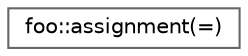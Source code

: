 digraph "Graphical Class Hierarchy"
{
 // LATEX_PDF_SIZE
  bgcolor="transparent";
  edge [fontname=Helvetica,fontsize=10,labelfontname=Helvetica,labelfontsize=10];
  node [fontname=Helvetica,fontsize=10,shape=box,height=0.2,width=0.4];
  rankdir="LR";
  Node0 [id="Node000000",label="foo::assignment(=)",height=0.2,width=0.4,color="grey40", fillcolor="white", style="filled",URL="$de/d6a/interfacefoo_1_1assignment_07_0a_08.html",tooltip=" "];
}

